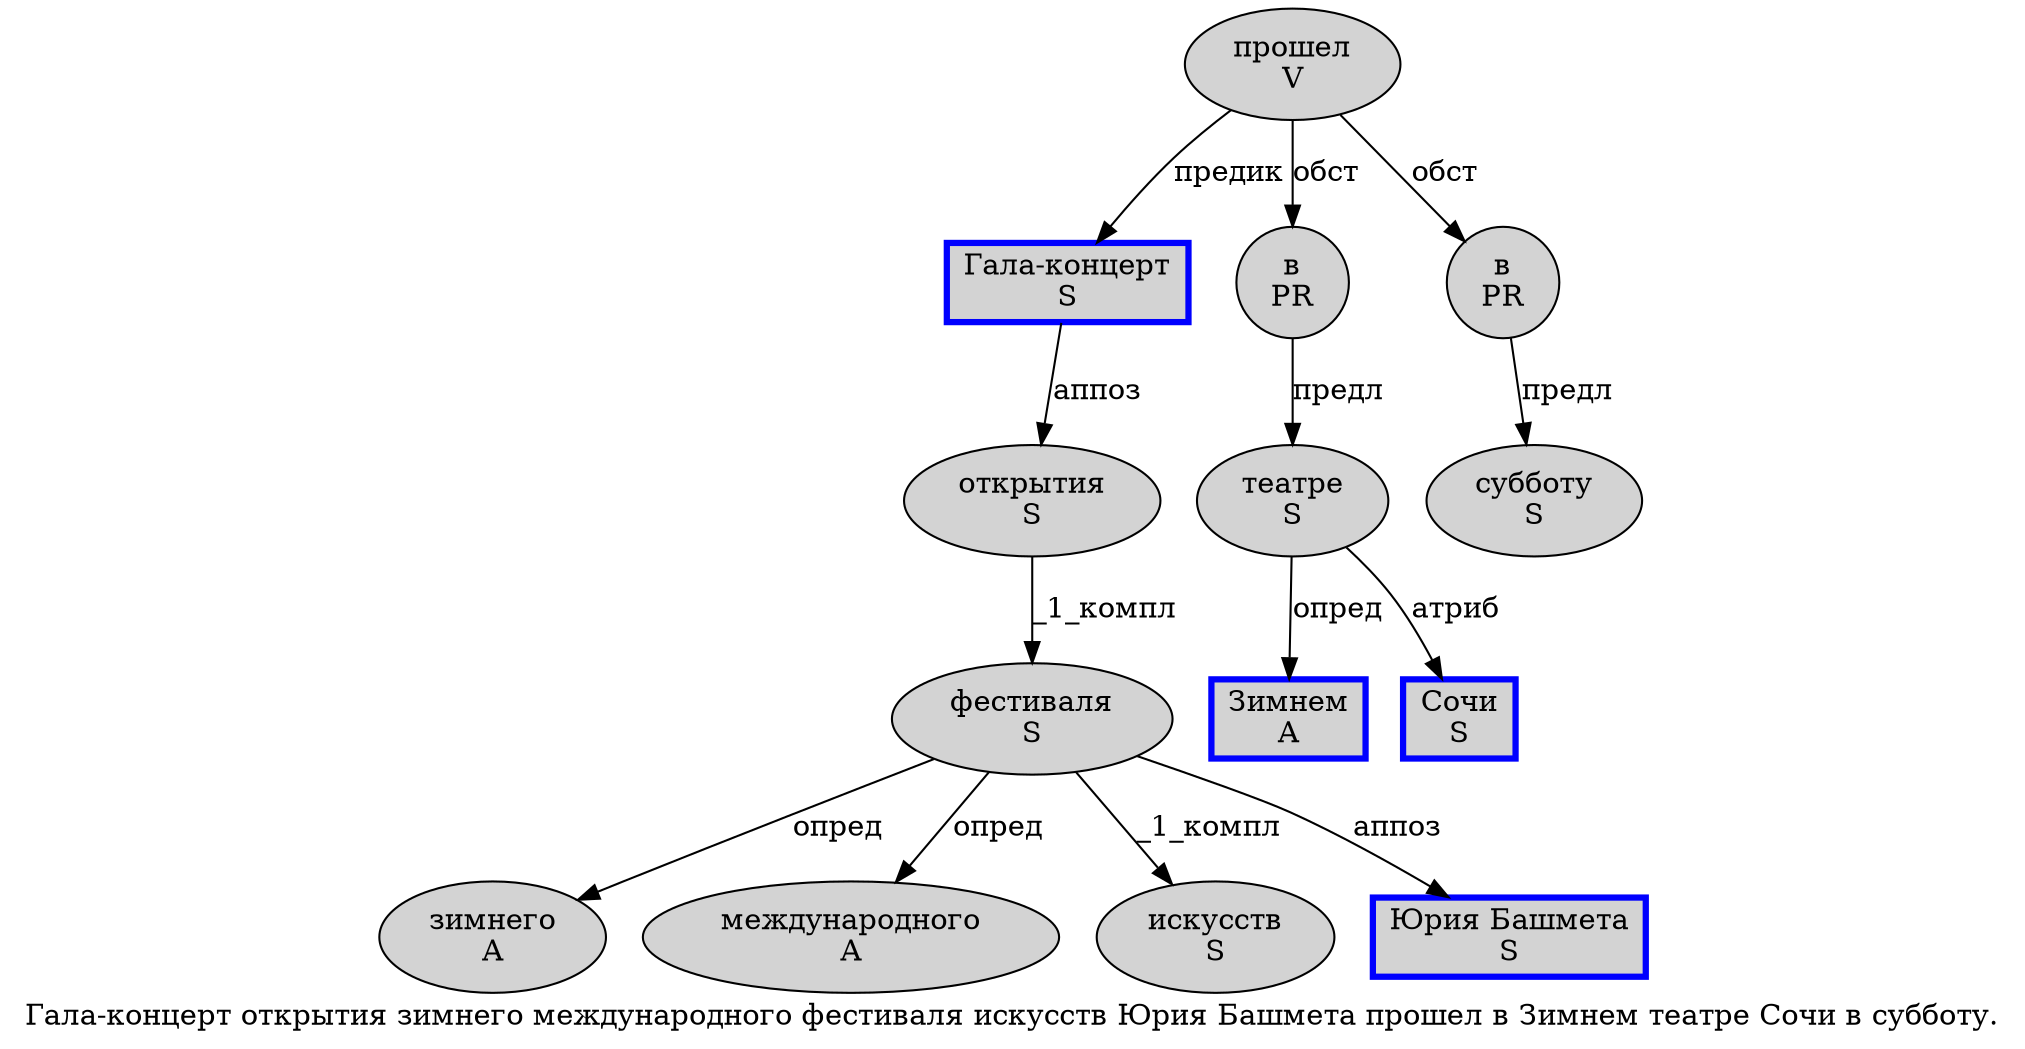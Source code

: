 digraph SENTENCE_887 {
	graph [label="Гала-концерт открытия зимнего международного фестиваля искусств Юрия Башмета прошел в Зимнем театре Сочи в субботу."]
	node [style=filled]
		0 [label="Гала-концерт
S" color=blue fillcolor=lightgray penwidth=3 shape=box]
		1 [label="открытия
S" color="" fillcolor=lightgray penwidth=1 shape=ellipse]
		2 [label="зимнего
A" color="" fillcolor=lightgray penwidth=1 shape=ellipse]
		3 [label="международного
A" color="" fillcolor=lightgray penwidth=1 shape=ellipse]
		4 [label="фестиваля
S" color="" fillcolor=lightgray penwidth=1 shape=ellipse]
		5 [label="искусств
S" color="" fillcolor=lightgray penwidth=1 shape=ellipse]
		6 [label="Юрия Башмета
S" color=blue fillcolor=lightgray penwidth=3 shape=box]
		7 [label="прошел
V" color="" fillcolor=lightgray penwidth=1 shape=ellipse]
		8 [label="в
PR" color="" fillcolor=lightgray penwidth=1 shape=ellipse]
		9 [label="Зимнем
A" color=blue fillcolor=lightgray penwidth=3 shape=box]
		10 [label="театре
S" color="" fillcolor=lightgray penwidth=1 shape=ellipse]
		11 [label="Сочи
S" color=blue fillcolor=lightgray penwidth=3 shape=box]
		12 [label="в
PR" color="" fillcolor=lightgray penwidth=1 shape=ellipse]
		13 [label="субботу
S" color="" fillcolor=lightgray penwidth=1 shape=ellipse]
			8 -> 10 [label="предл"]
			0 -> 1 [label="аппоз"]
			7 -> 0 [label="предик"]
			7 -> 8 [label="обст"]
			7 -> 12 [label="обст"]
			1 -> 4 [label="_1_компл"]
			10 -> 9 [label="опред"]
			10 -> 11 [label="атриб"]
			12 -> 13 [label="предл"]
			4 -> 2 [label="опред"]
			4 -> 3 [label="опред"]
			4 -> 5 [label="_1_компл"]
			4 -> 6 [label="аппоз"]
}